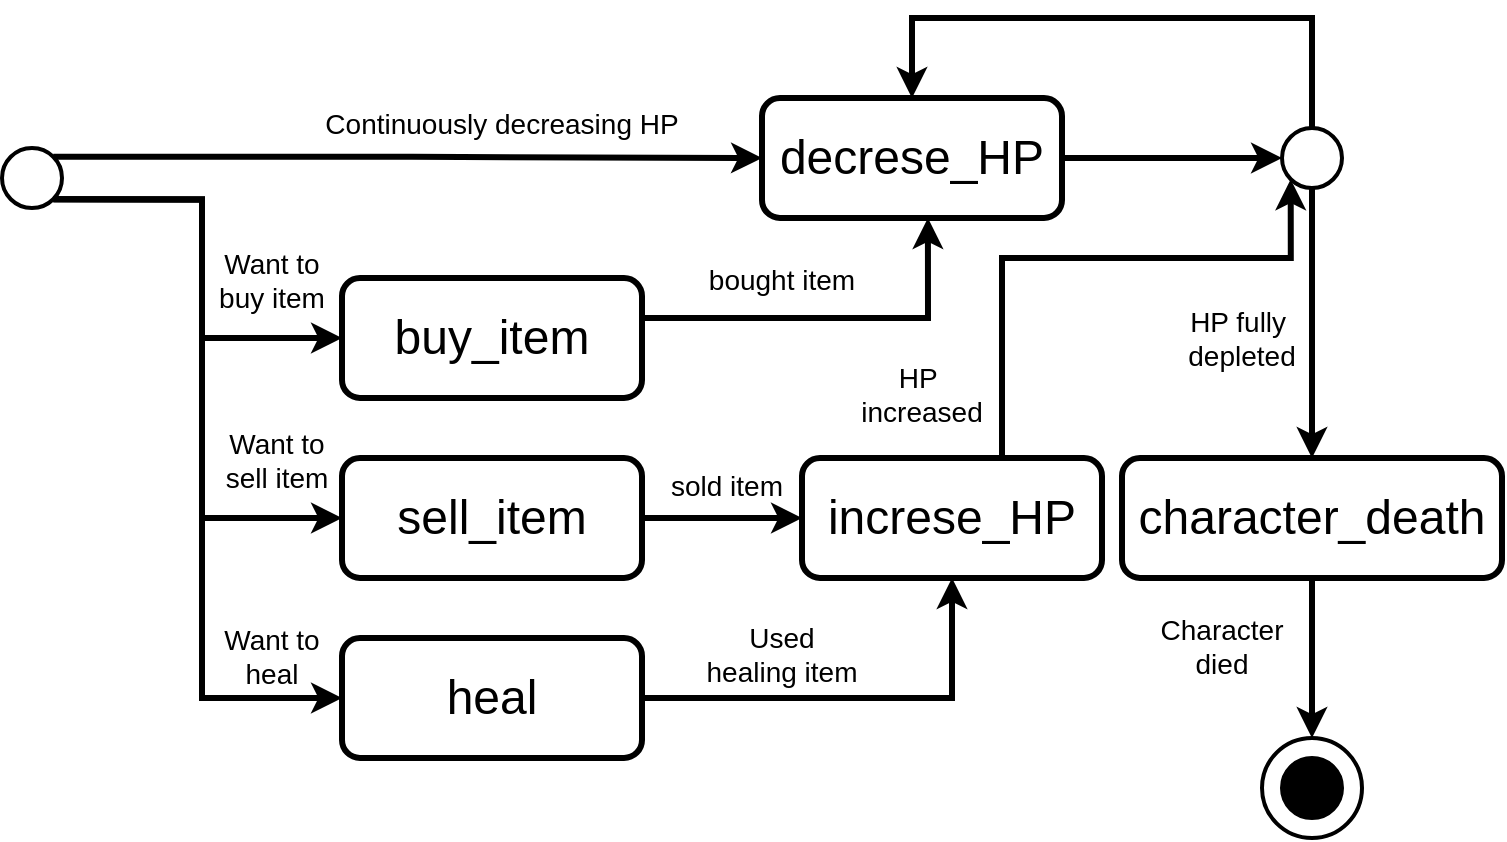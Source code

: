 <mxfile version="17.0.0" type="github">
  <diagram id="ZRN7CmYmawFdVtozykcS" name="Page-1">
    <mxGraphModel dx="1422" dy="1805" grid="1" gridSize="10" guides="1" tooltips="1" connect="1" arrows="1" fold="1" page="1" pageScale="1" pageWidth="850" pageHeight="1100" math="0" shadow="0">
      <root>
        <mxCell id="0" />
        <mxCell id="1" parent="0" />
        <mxCell id="N--YdgX6oC7Mbpfn2w94-1" style="edgeStyle=orthogonalEdgeStyle;rounded=0;orthogonalLoop=1;jettySize=auto;html=1;exitX=0.855;exitY=0.145;exitDx=0;exitDy=0;exitPerimeter=0;entryX=0;entryY=0.5;entryDx=0;entryDy=0;fontSize=24;strokeWidth=3;" parent="1" source="N--YdgX6oC7Mbpfn2w94-3" target="N--YdgX6oC7Mbpfn2w94-7" edge="1">
          <mxGeometry relative="1" as="geometry" />
        </mxCell>
        <mxCell id="N--YdgX6oC7Mbpfn2w94-2" style="edgeStyle=orthogonalEdgeStyle;rounded=0;orthogonalLoop=1;jettySize=auto;html=1;exitX=0.855;exitY=0.855;exitDx=0;exitDy=0;exitPerimeter=0;fontSize=24;strokeWidth=3;entryX=0;entryY=0.5;entryDx=0;entryDy=0;" parent="1" source="N--YdgX6oC7Mbpfn2w94-3" target="bcmN86p39Nq4bRaHskO_-3" edge="1">
          <mxGeometry relative="1" as="geometry">
            <mxPoint x="260" y="90" as="targetPoint" />
          </mxGeometry>
        </mxCell>
        <mxCell id="N--YdgX6oC7Mbpfn2w94-3" value="" style="strokeWidth=2;html=1;shape=mxgraph.flowchart.start_2;whiteSpace=wrap;" parent="1" vertex="1">
          <mxGeometry x="10" y="35" width="30" height="30" as="geometry" />
        </mxCell>
        <mxCell id="N--YdgX6oC7Mbpfn2w94-4" value="" style="strokeWidth=2;html=1;shape=mxgraph.flowchart.start_2;whiteSpace=wrap;" parent="1" vertex="1">
          <mxGeometry x="640" y="330" width="50" height="50" as="geometry" />
        </mxCell>
        <mxCell id="N--YdgX6oC7Mbpfn2w94-5" value="" style="strokeWidth=2;html=1;shape=mxgraph.flowchart.start_2;whiteSpace=wrap;fillColor=#000000;" parent="1" vertex="1">
          <mxGeometry x="650" y="340" width="30" height="30" as="geometry" />
        </mxCell>
        <mxCell id="N--YdgX6oC7Mbpfn2w94-6" style="edgeStyle=orthogonalEdgeStyle;rounded=0;orthogonalLoop=1;jettySize=auto;html=1;exitX=1;exitY=0.5;exitDx=0;exitDy=0;entryX=0;entryY=0.5;entryDx=0;entryDy=0;fontSize=24;strokeWidth=3;entryPerimeter=0;" parent="1" source="N--YdgX6oC7Mbpfn2w94-7" target="N--YdgX6oC7Mbpfn2w94-16" edge="1">
          <mxGeometry relative="1" as="geometry">
            <mxPoint x="530" y="40" as="targetPoint" />
          </mxGeometry>
        </mxCell>
        <mxCell id="N--YdgX6oC7Mbpfn2w94-7" value="&lt;div&gt;&lt;span style=&quot;font-size: 24px&quot;&gt;decrese_HP&lt;/span&gt;&lt;/div&gt;" style="rounded=1;whiteSpace=wrap;html=1;fillColor=#FFFFFF;strokeWidth=3;" parent="1" vertex="1">
          <mxGeometry x="390" y="10" width="150" height="60" as="geometry" />
        </mxCell>
        <mxCell id="bcmN86p39Nq4bRaHskO_-1" style="edgeStyle=orthogonalEdgeStyle;rounded=0;orthogonalLoop=1;jettySize=auto;html=1;entryX=0.5;entryY=0;entryDx=0;entryDy=0;strokeWidth=3;exitX=0.5;exitY=0.167;exitDx=0;exitDy=0;exitPerimeter=0;" parent="1" source="N--YdgX6oC7Mbpfn2w94-16" target="N--YdgX6oC7Mbpfn2w94-7" edge="1">
          <mxGeometry relative="1" as="geometry">
            <Array as="points">
              <mxPoint x="665" y="-30" />
              <mxPoint x="465" y="-30" />
            </Array>
          </mxGeometry>
        </mxCell>
        <mxCell id="bcmN86p39Nq4bRaHskO_-10" style="edgeStyle=orthogonalEdgeStyle;rounded=0;orthogonalLoop=1;jettySize=auto;html=1;entryX=0.5;entryY=0;entryDx=0;entryDy=0;strokeWidth=3;" parent="1" source="N--YdgX6oC7Mbpfn2w94-16" target="bcmN86p39Nq4bRaHskO_-9" edge="1">
          <mxGeometry relative="1" as="geometry" />
        </mxCell>
        <mxCell id="N--YdgX6oC7Mbpfn2w94-16" value="" style="strokeWidth=2;html=1;shape=mxgraph.flowchart.start_2;whiteSpace=wrap;" parent="1" vertex="1">
          <mxGeometry x="650" y="25" width="30" height="30" as="geometry" />
        </mxCell>
        <mxCell id="bcmN86p39Nq4bRaHskO_-8" style="edgeStyle=orthogonalEdgeStyle;rounded=0;orthogonalLoop=1;jettySize=auto;html=1;entryX=0.553;entryY=1;entryDx=0;entryDy=0;entryPerimeter=0;strokeWidth=3;" parent="1" source="bcmN86p39Nq4bRaHskO_-3" target="N--YdgX6oC7Mbpfn2w94-7" edge="1">
          <mxGeometry relative="1" as="geometry">
            <Array as="points">
              <mxPoint x="473" y="120" />
            </Array>
          </mxGeometry>
        </mxCell>
        <mxCell id="bcmN86p39Nq4bRaHskO_-3" value="&lt;span style=&quot;font-size: 24px&quot;&gt;buy_item&lt;/span&gt;" style="rounded=1;whiteSpace=wrap;html=1;fillColor=#FFFFFF;strokeWidth=3;" parent="1" vertex="1">
          <mxGeometry x="180" y="100" width="150" height="60" as="geometry" />
        </mxCell>
        <mxCell id="bcmN86p39Nq4bRaHskO_-18" style="edgeStyle=orthogonalEdgeStyle;rounded=0;orthogonalLoop=1;jettySize=auto;html=1;entryX=0;entryY=0.5;entryDx=0;entryDy=0;strokeWidth=3;" parent="1" source="bcmN86p39Nq4bRaHskO_-4" target="bcmN86p39Nq4bRaHskO_-16" edge="1">
          <mxGeometry relative="1" as="geometry" />
        </mxCell>
        <mxCell id="bcmN86p39Nq4bRaHskO_-4" value="&lt;span style=&quot;font-size: 24px&quot;&gt;sell_item&lt;/span&gt;" style="rounded=1;whiteSpace=wrap;html=1;fillColor=#FFFFFF;strokeWidth=3;" parent="1" vertex="1">
          <mxGeometry x="180" y="190" width="150" height="60" as="geometry" />
        </mxCell>
        <mxCell id="bcmN86p39Nq4bRaHskO_-6" style="edgeStyle=orthogonalEdgeStyle;rounded=0;orthogonalLoop=1;jettySize=auto;html=1;exitX=0.855;exitY=0.855;exitDx=0;exitDy=0;exitPerimeter=0;fontSize=24;strokeWidth=3;entryX=0;entryY=0.5;entryDx=0;entryDy=0;" parent="1" source="N--YdgX6oC7Mbpfn2w94-3" target="bcmN86p39Nq4bRaHskO_-4" edge="1">
          <mxGeometry relative="1" as="geometry">
            <mxPoint x="70" y="170" as="sourcePoint" />
            <mxPoint x="214.35" y="239.35" as="targetPoint" />
            <Array as="points">
              <mxPoint x="110" y="61" />
              <mxPoint x="110" y="220" />
            </Array>
          </mxGeometry>
        </mxCell>
        <mxCell id="bcmN86p39Nq4bRaHskO_-11" style="edgeStyle=orthogonalEdgeStyle;rounded=0;orthogonalLoop=1;jettySize=auto;html=1;entryX=0.5;entryY=0;entryDx=0;entryDy=0;entryPerimeter=0;strokeWidth=3;" parent="1" source="bcmN86p39Nq4bRaHskO_-9" target="N--YdgX6oC7Mbpfn2w94-4" edge="1">
          <mxGeometry relative="1" as="geometry" />
        </mxCell>
        <mxCell id="bcmN86p39Nq4bRaHskO_-9" value="&lt;span style=&quot;font-size: 24px&quot;&gt;character_death&lt;/span&gt;" style="rounded=1;whiteSpace=wrap;html=1;fillColor=#FFFFFF;strokeWidth=3;" parent="1" vertex="1">
          <mxGeometry x="570" y="190" width="190" height="60" as="geometry" />
        </mxCell>
        <mxCell id="bcmN86p39Nq4bRaHskO_-17" style="edgeStyle=orthogonalEdgeStyle;rounded=0;orthogonalLoop=1;jettySize=auto;html=1;entryX=0.5;entryY=1;entryDx=0;entryDy=0;strokeWidth=3;" parent="1" source="bcmN86p39Nq4bRaHskO_-12" target="bcmN86p39Nq4bRaHskO_-16" edge="1">
          <mxGeometry relative="1" as="geometry" />
        </mxCell>
        <mxCell id="bcmN86p39Nq4bRaHskO_-12" value="&lt;span style=&quot;font-size: 24px&quot;&gt;heal&lt;/span&gt;" style="rounded=1;whiteSpace=wrap;html=1;fillColor=#FFFFFF;strokeWidth=3;" parent="1" vertex="1">
          <mxGeometry x="180" y="280" width="150" height="60" as="geometry" />
        </mxCell>
        <mxCell id="bcmN86p39Nq4bRaHskO_-15" style="edgeStyle=orthogonalEdgeStyle;rounded=0;orthogonalLoop=1;jettySize=auto;html=1;exitX=0.855;exitY=0.855;exitDx=0;exitDy=0;exitPerimeter=0;fontSize=24;strokeWidth=3;entryX=0;entryY=0.5;entryDx=0;entryDy=0;" parent="1" source="N--YdgX6oC7Mbpfn2w94-3" target="bcmN86p39Nq4bRaHskO_-12" edge="1">
          <mxGeometry relative="1" as="geometry">
            <mxPoint x="90" y="290" as="sourcePoint" />
            <mxPoint x="234.35" y="449.35" as="targetPoint" />
            <Array as="points">
              <mxPoint x="110" y="61" />
              <mxPoint x="110" y="310" />
            </Array>
          </mxGeometry>
        </mxCell>
        <mxCell id="bcmN86p39Nq4bRaHskO_-20" style="edgeStyle=orthogonalEdgeStyle;rounded=0;orthogonalLoop=1;jettySize=auto;html=1;entryX=0.145;entryY=0.855;entryDx=0;entryDy=0;entryPerimeter=0;strokeWidth=3;" parent="1" source="bcmN86p39Nq4bRaHskO_-16" target="N--YdgX6oC7Mbpfn2w94-16" edge="1">
          <mxGeometry relative="1" as="geometry">
            <Array as="points">
              <mxPoint x="510" y="90" />
              <mxPoint x="654" y="90" />
            </Array>
          </mxGeometry>
        </mxCell>
        <mxCell id="bcmN86p39Nq4bRaHskO_-16" value="&lt;div&gt;&lt;span style=&quot;font-size: 24px&quot;&gt;increse_HP&lt;/span&gt;&lt;/div&gt;" style="rounded=1;whiteSpace=wrap;html=1;fillColor=#FFFFFF;strokeWidth=3;" parent="1" vertex="1">
          <mxGeometry x="410" y="190" width="150" height="60" as="geometry" />
        </mxCell>
        <mxCell id="pg5D6NtmL3ZLwmThI1Kp-1" value="&lt;span style=&quot;font-size: 14px&quot;&gt;Continuously decreasing&amp;nbsp;HP&lt;/span&gt;" style="text;html=1;strokeColor=none;fillColor=none;align=center;verticalAlign=middle;whiteSpace=wrap;rounded=0;" vertex="1" parent="1">
          <mxGeometry x="170" y="10" width="180" height="25" as="geometry" />
        </mxCell>
        <mxCell id="pg5D6NtmL3ZLwmThI1Kp-2" value="&lt;span style=&quot;font-size: 14px&quot;&gt;HP fully&amp;nbsp;&lt;br&gt;&lt;/span&gt;&lt;span style=&quot;font-size: 14px&quot;&gt;depleted&lt;/span&gt;" style="text;html=1;strokeColor=none;fillColor=none;align=center;verticalAlign=middle;whiteSpace=wrap;rounded=0;" vertex="1" parent="1">
          <mxGeometry x="600" y="105" width="60" height="50" as="geometry" />
        </mxCell>
        <mxCell id="pg5D6NtmL3ZLwmThI1Kp-3" value="&lt;span style=&quot;font-size: 14px&quot;&gt;Character died&lt;/span&gt;" style="text;html=1;strokeColor=none;fillColor=none;align=center;verticalAlign=middle;whiteSpace=wrap;rounded=0;" vertex="1" parent="1">
          <mxGeometry x="580" y="262.5" width="80" height="43.75" as="geometry" />
        </mxCell>
        <mxCell id="pg5D6NtmL3ZLwmThI1Kp-4" value="&lt;span style=&quot;font-size: 14px&quot;&gt;Want to heal&lt;/span&gt;" style="text;html=1;strokeColor=none;fillColor=none;align=center;verticalAlign=middle;whiteSpace=wrap;rounded=0;" vertex="1" parent="1">
          <mxGeometry x="120" y="262.5" width="50" height="52.5" as="geometry" />
        </mxCell>
        <mxCell id="pg5D6NtmL3ZLwmThI1Kp-5" value="&lt;span style=&quot;font-size: 14px&quot;&gt;Used healing item&lt;/span&gt;" style="text;html=1;strokeColor=none;fillColor=none;align=center;verticalAlign=middle;whiteSpace=wrap;rounded=0;" vertex="1" parent="1">
          <mxGeometry x="360" y="260" width="80" height="55" as="geometry" />
        </mxCell>
        <mxCell id="pg5D6NtmL3ZLwmThI1Kp-6" value="&lt;span style=&quot;font-size: 14px&quot;&gt;Want to sell item&lt;/span&gt;" style="text;html=1;strokeColor=none;fillColor=none;align=center;verticalAlign=middle;whiteSpace=wrap;rounded=0;" vertex="1" parent="1">
          <mxGeometry x="120" y="160" width="55" height="62.5" as="geometry" />
        </mxCell>
        <mxCell id="pg5D6NtmL3ZLwmThI1Kp-7" value="&lt;span style=&quot;font-size: 14px&quot;&gt;Want to buy item&lt;/span&gt;" style="text;html=1;strokeColor=none;fillColor=none;align=center;verticalAlign=middle;whiteSpace=wrap;rounded=0;" vertex="1" parent="1">
          <mxGeometry x="115" y="70" width="60" height="62.5" as="geometry" />
        </mxCell>
        <mxCell id="pg5D6NtmL3ZLwmThI1Kp-8" value="&lt;span style=&quot;font-size: 14px&quot;&gt;bought item&lt;/span&gt;" style="text;html=1;strokeColor=none;fillColor=none;align=center;verticalAlign=middle;whiteSpace=wrap;rounded=0;" vertex="1" parent="1">
          <mxGeometry x="355" y="88.75" width="90" height="25" as="geometry" />
        </mxCell>
        <mxCell id="pg5D6NtmL3ZLwmThI1Kp-9" value="&lt;span style=&quot;font-size: 14px&quot;&gt;sold item&lt;/span&gt;" style="text;html=1;strokeColor=none;fillColor=none;align=center;verticalAlign=middle;whiteSpace=wrap;rounded=0;" vertex="1" parent="1">
          <mxGeometry x="340" y="190" width="65" height="27.5" as="geometry" />
        </mxCell>
        <mxCell id="pg5D6NtmL3ZLwmThI1Kp-11" value="&lt;span style=&quot;font-size: 14px&quot;&gt;HP&amp;nbsp;&lt;br&gt;&lt;/span&gt;&lt;span style=&quot;font-size: 14px&quot;&gt;increased&lt;/span&gt;" style="text;html=1;strokeColor=none;fillColor=none;align=center;verticalAlign=middle;whiteSpace=wrap;rounded=0;" vertex="1" parent="1">
          <mxGeometry x="440" y="132.5" width="60" height="50" as="geometry" />
        </mxCell>
      </root>
    </mxGraphModel>
  </diagram>
</mxfile>
